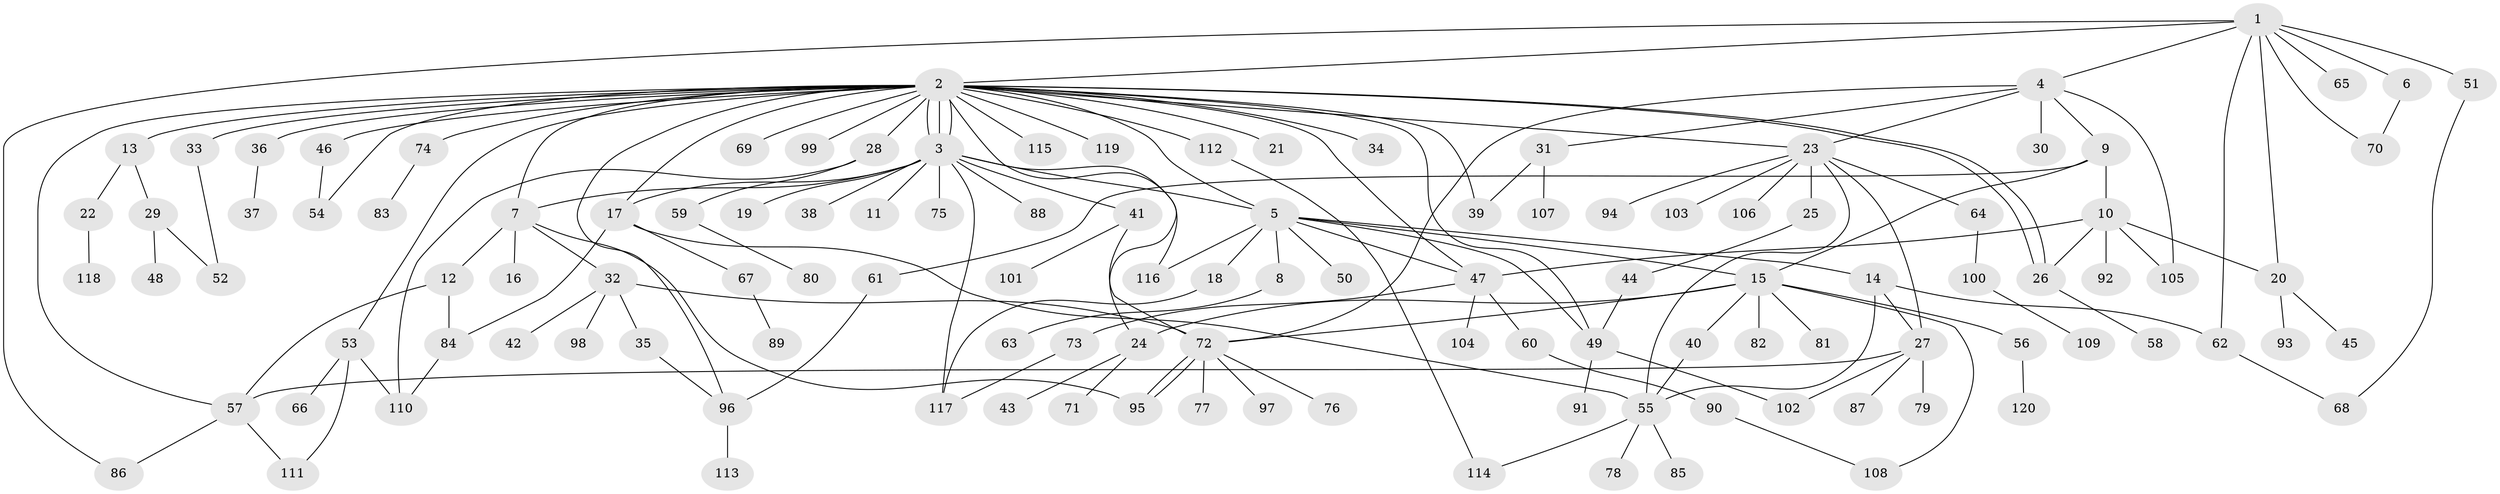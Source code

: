 // Generated by graph-tools (version 1.1) at 2025/01/03/09/25 03:01:45]
// undirected, 120 vertices, 165 edges
graph export_dot {
graph [start="1"]
  node [color=gray90,style=filled];
  1;
  2;
  3;
  4;
  5;
  6;
  7;
  8;
  9;
  10;
  11;
  12;
  13;
  14;
  15;
  16;
  17;
  18;
  19;
  20;
  21;
  22;
  23;
  24;
  25;
  26;
  27;
  28;
  29;
  30;
  31;
  32;
  33;
  34;
  35;
  36;
  37;
  38;
  39;
  40;
  41;
  42;
  43;
  44;
  45;
  46;
  47;
  48;
  49;
  50;
  51;
  52;
  53;
  54;
  55;
  56;
  57;
  58;
  59;
  60;
  61;
  62;
  63;
  64;
  65;
  66;
  67;
  68;
  69;
  70;
  71;
  72;
  73;
  74;
  75;
  76;
  77;
  78;
  79;
  80;
  81;
  82;
  83;
  84;
  85;
  86;
  87;
  88;
  89;
  90;
  91;
  92;
  93;
  94;
  95;
  96;
  97;
  98;
  99;
  100;
  101;
  102;
  103;
  104;
  105;
  106;
  107;
  108;
  109;
  110;
  111;
  112;
  113;
  114;
  115;
  116;
  117;
  118;
  119;
  120;
  1 -- 2;
  1 -- 4;
  1 -- 6;
  1 -- 20;
  1 -- 51;
  1 -- 62;
  1 -- 65;
  1 -- 70;
  1 -- 86;
  2 -- 3;
  2 -- 3;
  2 -- 3;
  2 -- 5;
  2 -- 7;
  2 -- 13;
  2 -- 17;
  2 -- 21;
  2 -- 23;
  2 -- 24;
  2 -- 26;
  2 -- 26;
  2 -- 28;
  2 -- 33;
  2 -- 34;
  2 -- 36;
  2 -- 39;
  2 -- 46;
  2 -- 47;
  2 -- 49;
  2 -- 53;
  2 -- 54;
  2 -- 57;
  2 -- 69;
  2 -- 74;
  2 -- 96;
  2 -- 99;
  2 -- 112;
  2 -- 115;
  2 -- 119;
  3 -- 5;
  3 -- 7;
  3 -- 11;
  3 -- 17;
  3 -- 19;
  3 -- 38;
  3 -- 41;
  3 -- 75;
  3 -- 88;
  3 -- 116;
  3 -- 117;
  4 -- 9;
  4 -- 23;
  4 -- 30;
  4 -- 31;
  4 -- 72;
  4 -- 105;
  5 -- 8;
  5 -- 14;
  5 -- 15;
  5 -- 18;
  5 -- 47;
  5 -- 49;
  5 -- 50;
  5 -- 116;
  6 -- 70;
  7 -- 12;
  7 -- 16;
  7 -- 32;
  7 -- 95;
  8 -- 63;
  9 -- 10;
  9 -- 15;
  9 -- 61;
  10 -- 20;
  10 -- 26;
  10 -- 47;
  10 -- 92;
  10 -- 105;
  12 -- 57;
  12 -- 84;
  13 -- 22;
  13 -- 29;
  14 -- 27;
  14 -- 55;
  14 -- 62;
  15 -- 24;
  15 -- 40;
  15 -- 56;
  15 -- 72;
  15 -- 81;
  15 -- 82;
  15 -- 108;
  17 -- 55;
  17 -- 67;
  17 -- 84;
  18 -- 117;
  20 -- 45;
  20 -- 93;
  22 -- 118;
  23 -- 25;
  23 -- 27;
  23 -- 55;
  23 -- 64;
  23 -- 94;
  23 -- 103;
  23 -- 106;
  24 -- 43;
  24 -- 71;
  25 -- 44;
  26 -- 58;
  27 -- 57;
  27 -- 79;
  27 -- 87;
  27 -- 102;
  28 -- 59;
  28 -- 110;
  29 -- 48;
  29 -- 52;
  31 -- 39;
  31 -- 107;
  32 -- 35;
  32 -- 42;
  32 -- 72;
  32 -- 98;
  33 -- 52;
  35 -- 96;
  36 -- 37;
  40 -- 55;
  41 -- 72;
  41 -- 101;
  44 -- 49;
  46 -- 54;
  47 -- 60;
  47 -- 73;
  47 -- 104;
  49 -- 91;
  49 -- 102;
  51 -- 68;
  53 -- 66;
  53 -- 110;
  53 -- 111;
  55 -- 78;
  55 -- 85;
  55 -- 114;
  56 -- 120;
  57 -- 86;
  57 -- 111;
  59 -- 80;
  60 -- 90;
  61 -- 96;
  62 -- 68;
  64 -- 100;
  67 -- 89;
  72 -- 76;
  72 -- 77;
  72 -- 95;
  72 -- 95;
  72 -- 97;
  73 -- 117;
  74 -- 83;
  84 -- 110;
  90 -- 108;
  96 -- 113;
  100 -- 109;
  112 -- 114;
}
